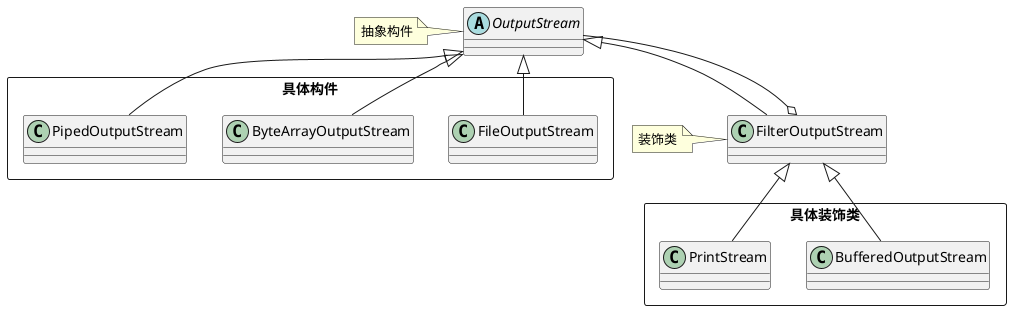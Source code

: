 @startuml

abstract class OutputStream
class FilterOutputStream

package 具体构件 <<Rectangle>> {
    class FileOutputStream
    class ByteArrayOutputStream
    class PipedOutputStream
}

package 具体装饰类 <<Rectangle>> {
    class BufferedOutputStream
    class PrintStream
}

OutputStream <|-- FilterOutputStream
FilterOutputStream o-- OutputStream

OutputStream <|-- FileOutputStream
OutputStream <|-- ByteArrayOutputStream
OutputStream <|-- PipedOutputStream

FilterOutputStream <|-- BufferedOutputStream
FilterOutputStream <|-- PrintStream



note left of OutputStream : 抽象构件
note left of FilterOutputStream : 装饰类

@enduml